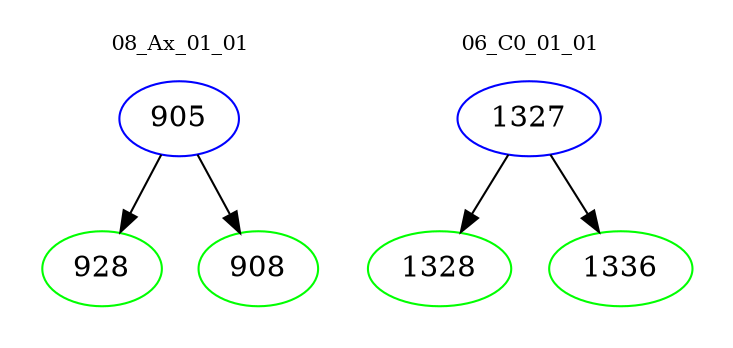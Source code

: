 digraph{
subgraph cluster_0 {
color = white
label = "08_Ax_01_01";
fontsize=10;
T0_905 [label="905", color="blue"]
T0_905 -> T0_928 [color="black"]
T0_928 [label="928", color="green"]
T0_905 -> T0_908 [color="black"]
T0_908 [label="908", color="green"]
}
subgraph cluster_1 {
color = white
label = "06_C0_01_01";
fontsize=10;
T1_1327 [label="1327", color="blue"]
T1_1327 -> T1_1328 [color="black"]
T1_1328 [label="1328", color="green"]
T1_1327 -> T1_1336 [color="black"]
T1_1336 [label="1336", color="green"]
}
}
